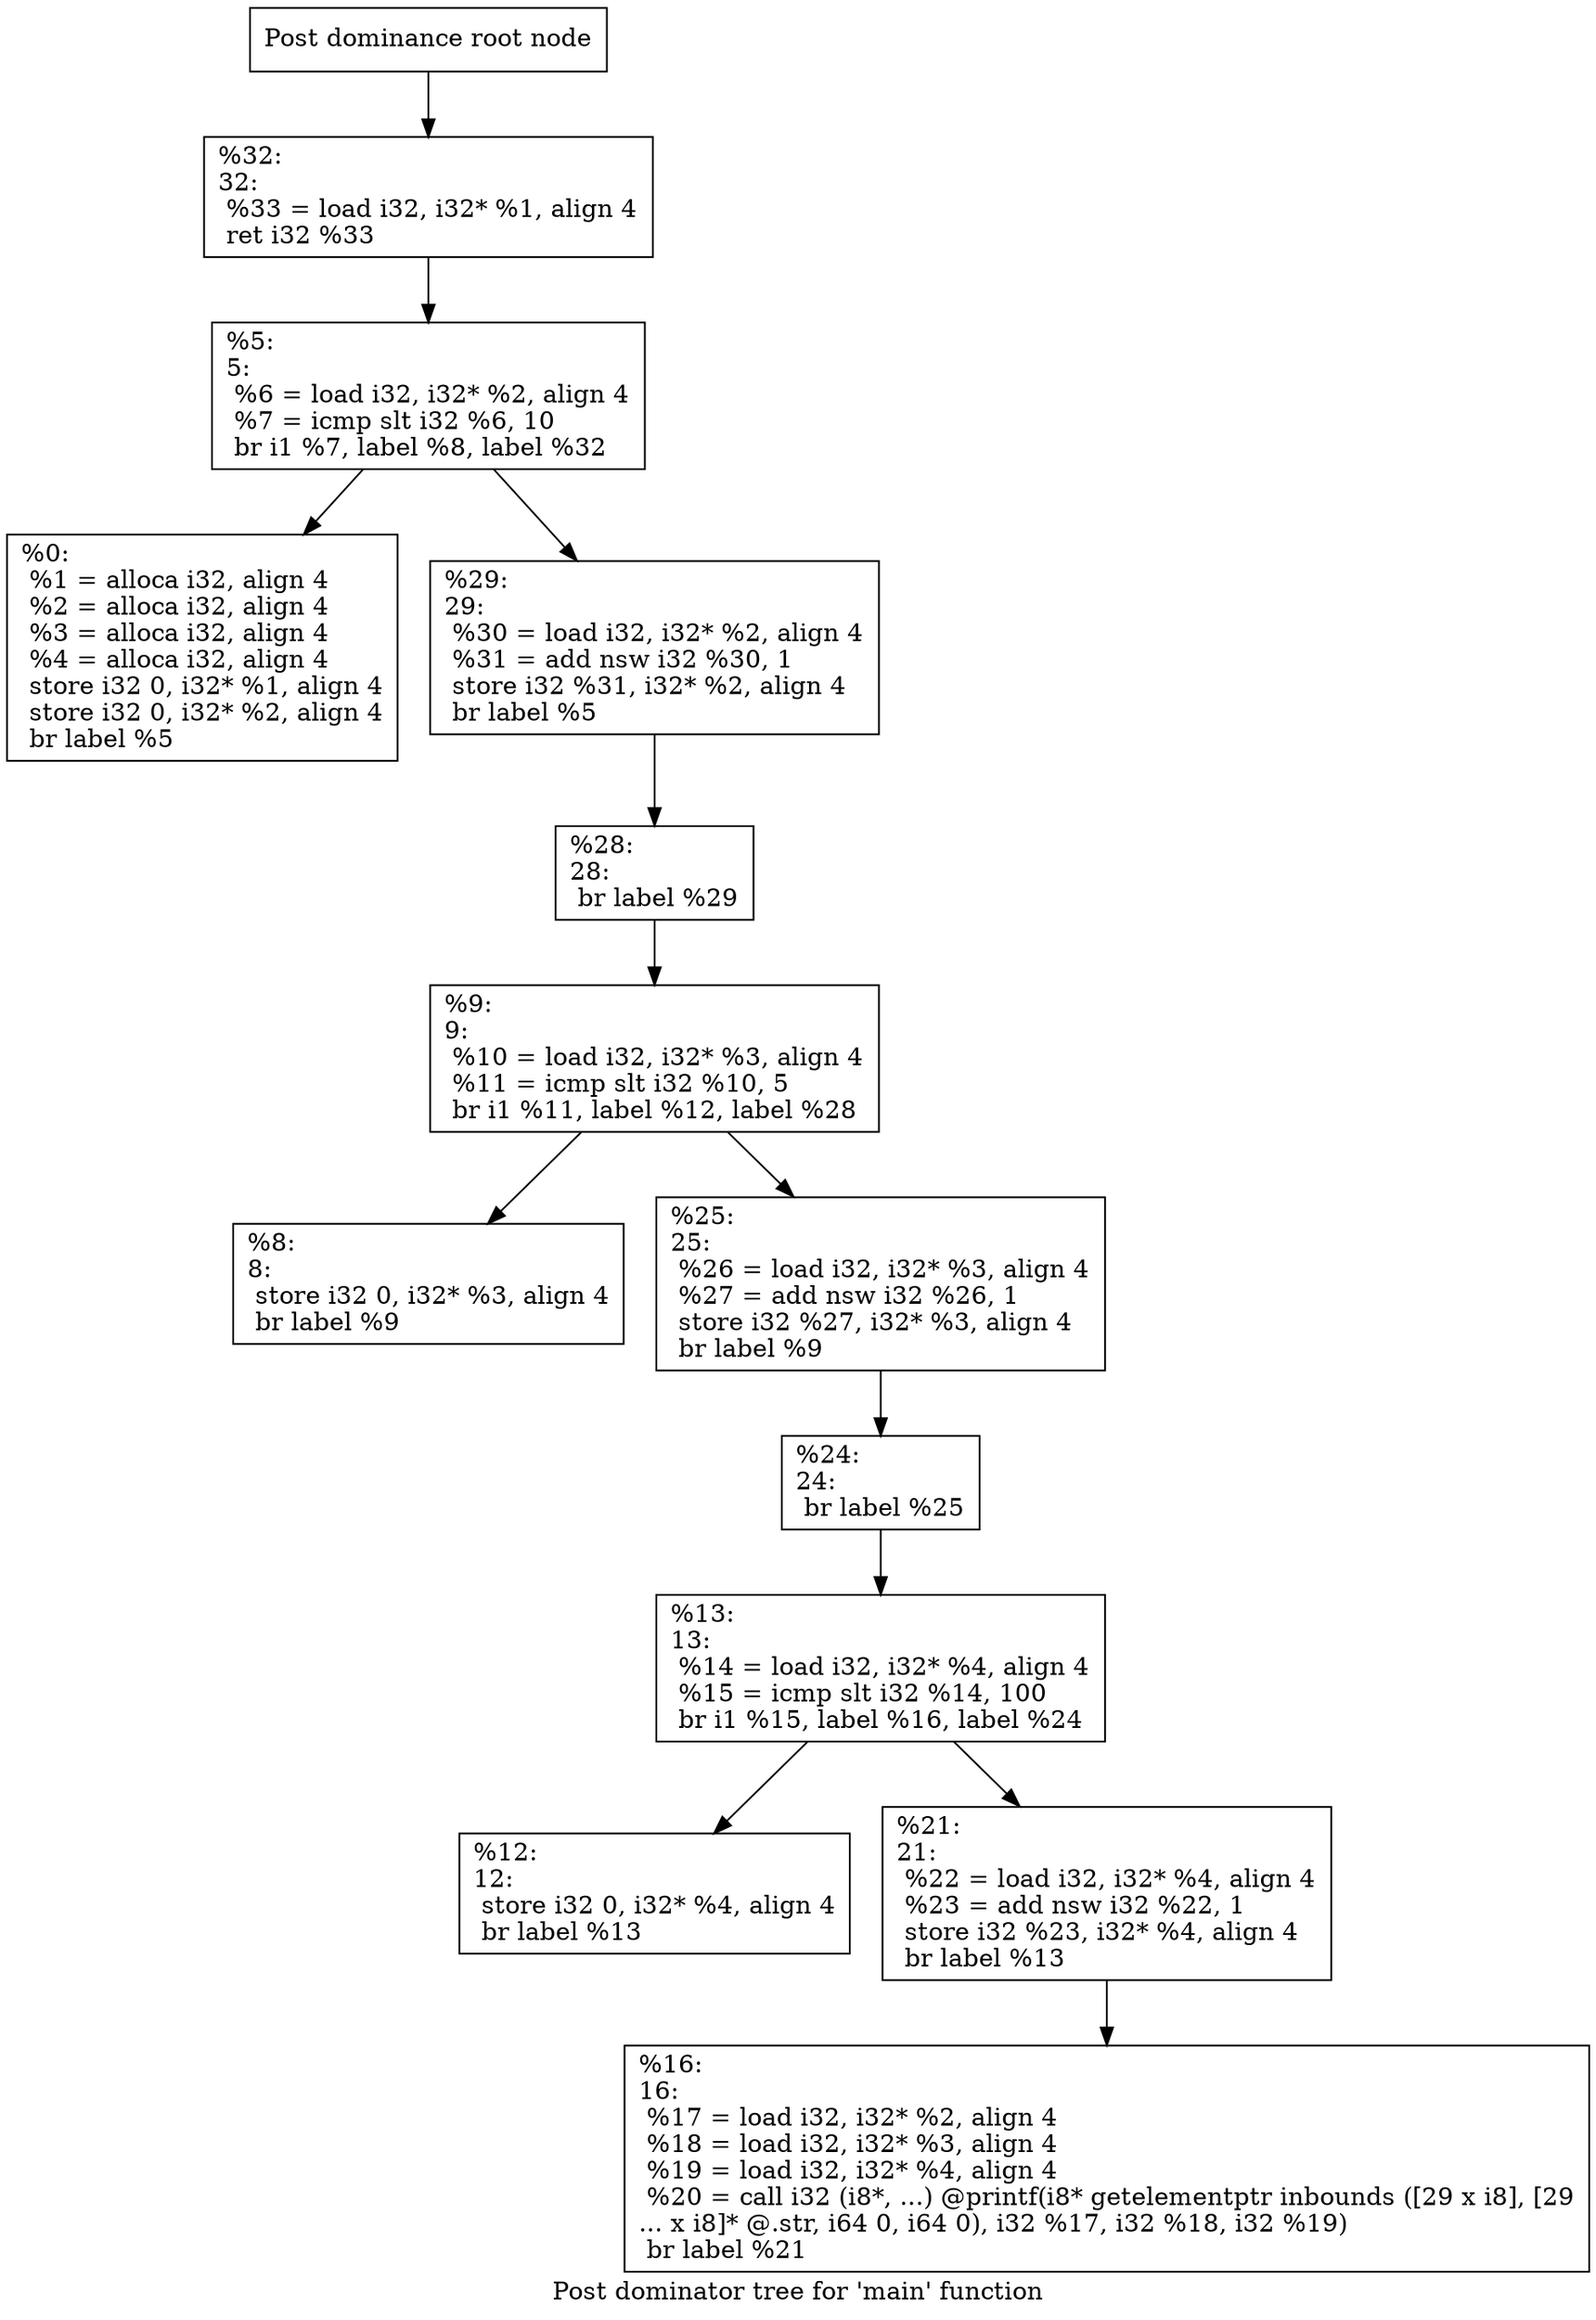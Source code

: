 digraph "Post dominator tree for 'main' function" {
	label="Post dominator tree for 'main' function";

	Node0x5611b2d6fb50 [shape=record,label="{Post dominance root node}"];
	Node0x5611b2d6fb50 -> Node0x5611b2d6ffc0;
	Node0x5611b2d6ffc0 [shape=record,label="{%32:\l32:                                               \l  %33 = load i32, i32* %1, align 4\l  ret i32 %33\l}"];
	Node0x5611b2d6ffc0 -> Node0x5611b2d70020;
	Node0x5611b2d70020 [shape=record,label="{%5:\l5:                                                \l  %6 = load i32, i32* %2, align 4\l  %7 = icmp slt i32 %6, 10\l  br i1 %7, label %8, label %32\l}"];
	Node0x5611b2d70020 -> Node0x5611b2d70080;
	Node0x5611b2d70020 -> Node0x5611b2d700e0;
	Node0x5611b2d70080 [shape=record,label="{%0:\l  %1 = alloca i32, align 4\l  %2 = alloca i32, align 4\l  %3 = alloca i32, align 4\l  %4 = alloca i32, align 4\l  store i32 0, i32* %1, align 4\l  store i32 0, i32* %2, align 4\l  br label %5\l}"];
	Node0x5611b2d700e0 [shape=record,label="{%29:\l29:                                               \l  %30 = load i32, i32* %2, align 4\l  %31 = add nsw i32 %30, 1\l  store i32 %31, i32* %2, align 4\l  br label %5\l}"];
	Node0x5611b2d700e0 -> Node0x5611b2d70140;
	Node0x5611b2d70140 [shape=record,label="{%28:\l28:                                               \l  br label %29\l}"];
	Node0x5611b2d70140 -> Node0x5611b2d701a0;
	Node0x5611b2d701a0 [shape=record,label="{%9:\l9:                                                \l  %10 = load i32, i32* %3, align 4\l  %11 = icmp slt i32 %10, 5\l  br i1 %11, label %12, label %28\l}"];
	Node0x5611b2d701a0 -> Node0x5611b2d70200;
	Node0x5611b2d701a0 -> Node0x5611b2d70260;
	Node0x5611b2d70200 [shape=record,label="{%8:\l8:                                                \l  store i32 0, i32* %3, align 4\l  br label %9\l}"];
	Node0x5611b2d70260 [shape=record,label="{%25:\l25:                                               \l  %26 = load i32, i32* %3, align 4\l  %27 = add nsw i32 %26, 1\l  store i32 %27, i32* %3, align 4\l  br label %9\l}"];
	Node0x5611b2d70260 -> Node0x5611b2d702c0;
	Node0x5611b2d702c0 [shape=record,label="{%24:\l24:                                               \l  br label %25\l}"];
	Node0x5611b2d702c0 -> Node0x5611b2d70320;
	Node0x5611b2d70320 [shape=record,label="{%13:\l13:                                               \l  %14 = load i32, i32* %4, align 4\l  %15 = icmp slt i32 %14, 100\l  br i1 %15, label %16, label %24\l}"];
	Node0x5611b2d70320 -> Node0x5611b2d70380;
	Node0x5611b2d70320 -> Node0x5611b2d703e0;
	Node0x5611b2d70380 [shape=record,label="{%12:\l12:                                               \l  store i32 0, i32* %4, align 4\l  br label %13\l}"];
	Node0x5611b2d703e0 [shape=record,label="{%21:\l21:                                               \l  %22 = load i32, i32* %4, align 4\l  %23 = add nsw i32 %22, 1\l  store i32 %23, i32* %4, align 4\l  br label %13\l}"];
	Node0x5611b2d703e0 -> Node0x5611b2d70440;
	Node0x5611b2d70440 [shape=record,label="{%16:\l16:                                               \l  %17 = load i32, i32* %2, align 4\l  %18 = load i32, i32* %3, align 4\l  %19 = load i32, i32* %4, align 4\l  %20 = call i32 (i8*, ...) @printf(i8* getelementptr inbounds ([29 x i8], [29\l... x i8]* @.str, i64 0, i64 0), i32 %17, i32 %18, i32 %19)\l  br label %21\l}"];
}
